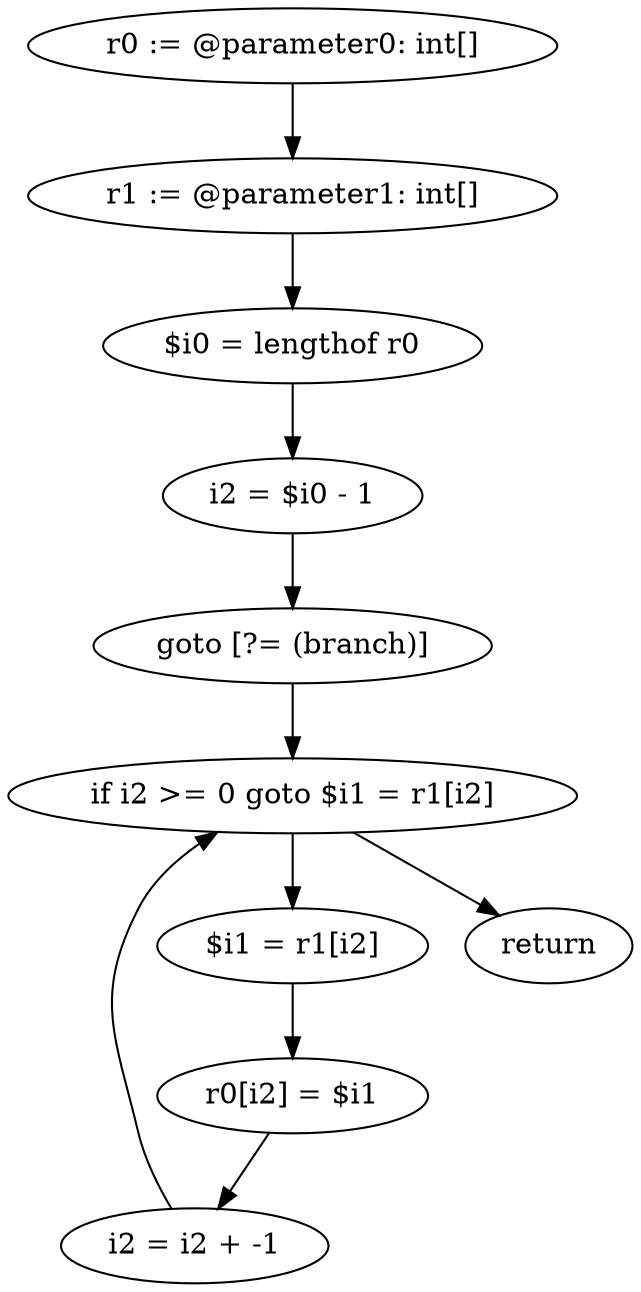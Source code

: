 digraph "unitGraph" {
    "r0 := @parameter0: int[]"
    "r1 := @parameter1: int[]"
    "$i0 = lengthof r0"
    "i2 = $i0 - 1"
    "goto [?= (branch)]"
    "$i1 = r1[i2]"
    "r0[i2] = $i1"
    "i2 = i2 + -1"
    "if i2 >= 0 goto $i1 = r1[i2]"
    "return"
    "r0 := @parameter0: int[]"->"r1 := @parameter1: int[]";
    "r1 := @parameter1: int[]"->"$i0 = lengthof r0";
    "$i0 = lengthof r0"->"i2 = $i0 - 1";
    "i2 = $i0 - 1"->"goto [?= (branch)]";
    "goto [?= (branch)]"->"if i2 >= 0 goto $i1 = r1[i2]";
    "$i1 = r1[i2]"->"r0[i2] = $i1";
    "r0[i2] = $i1"->"i2 = i2 + -1";
    "i2 = i2 + -1"->"if i2 >= 0 goto $i1 = r1[i2]";
    "if i2 >= 0 goto $i1 = r1[i2]"->"return";
    "if i2 >= 0 goto $i1 = r1[i2]"->"$i1 = r1[i2]";
}
